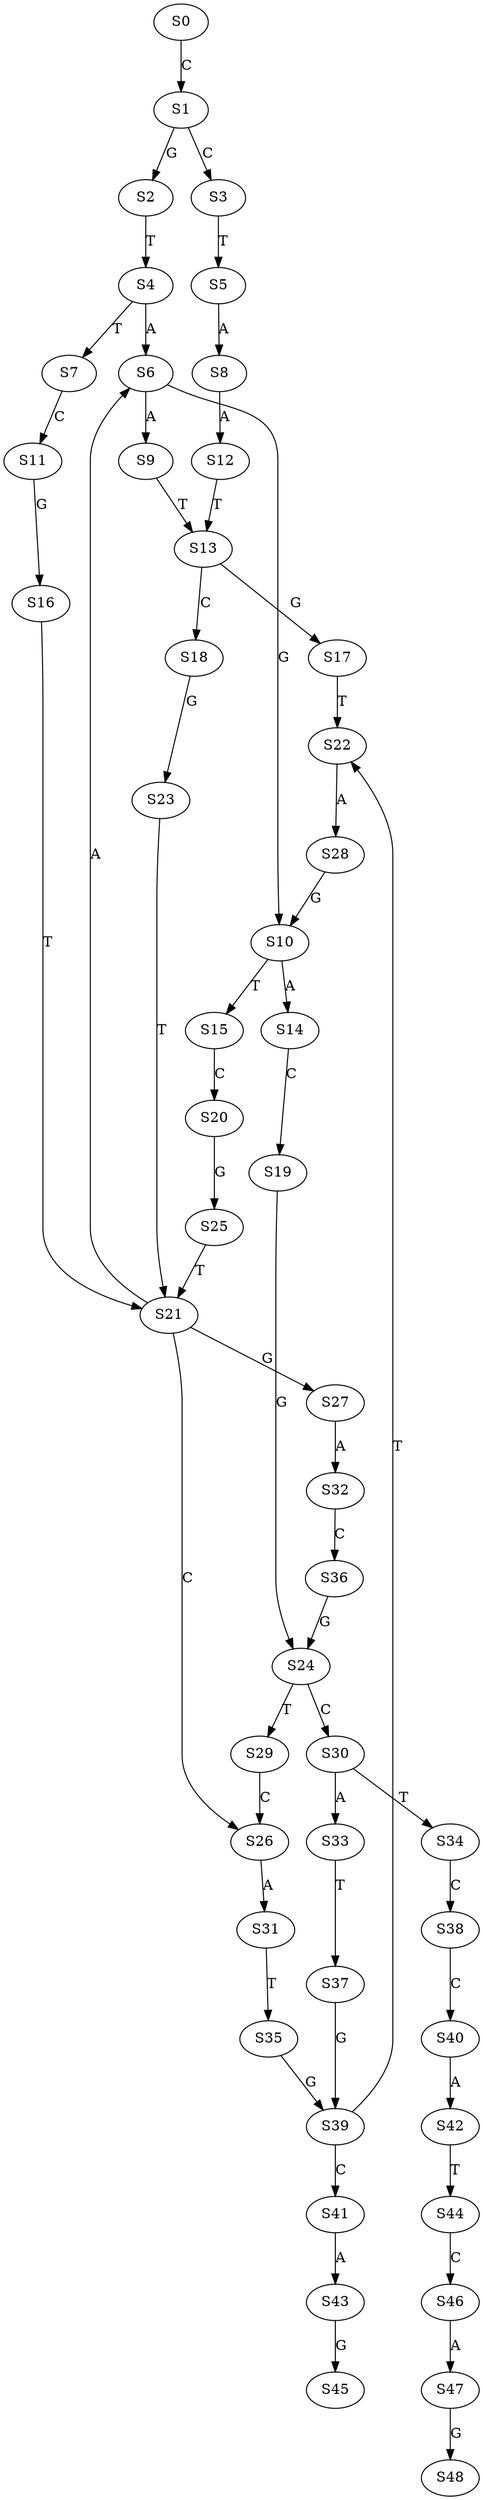 strict digraph  {
	S0 -> S1 [ label = C ];
	S1 -> S2 [ label = G ];
	S1 -> S3 [ label = C ];
	S2 -> S4 [ label = T ];
	S3 -> S5 [ label = T ];
	S4 -> S6 [ label = A ];
	S4 -> S7 [ label = T ];
	S5 -> S8 [ label = A ];
	S6 -> S9 [ label = A ];
	S6 -> S10 [ label = G ];
	S7 -> S11 [ label = C ];
	S8 -> S12 [ label = A ];
	S9 -> S13 [ label = T ];
	S10 -> S14 [ label = A ];
	S10 -> S15 [ label = T ];
	S11 -> S16 [ label = G ];
	S12 -> S13 [ label = T ];
	S13 -> S17 [ label = G ];
	S13 -> S18 [ label = C ];
	S14 -> S19 [ label = C ];
	S15 -> S20 [ label = C ];
	S16 -> S21 [ label = T ];
	S17 -> S22 [ label = T ];
	S18 -> S23 [ label = G ];
	S19 -> S24 [ label = G ];
	S20 -> S25 [ label = G ];
	S21 -> S6 [ label = A ];
	S21 -> S26 [ label = C ];
	S21 -> S27 [ label = G ];
	S22 -> S28 [ label = A ];
	S23 -> S21 [ label = T ];
	S24 -> S29 [ label = T ];
	S24 -> S30 [ label = C ];
	S25 -> S21 [ label = T ];
	S26 -> S31 [ label = A ];
	S27 -> S32 [ label = A ];
	S28 -> S10 [ label = G ];
	S29 -> S26 [ label = C ];
	S30 -> S33 [ label = A ];
	S30 -> S34 [ label = T ];
	S31 -> S35 [ label = T ];
	S32 -> S36 [ label = C ];
	S33 -> S37 [ label = T ];
	S34 -> S38 [ label = C ];
	S35 -> S39 [ label = G ];
	S36 -> S24 [ label = G ];
	S37 -> S39 [ label = G ];
	S38 -> S40 [ label = C ];
	S39 -> S41 [ label = C ];
	S39 -> S22 [ label = T ];
	S40 -> S42 [ label = A ];
	S41 -> S43 [ label = A ];
	S42 -> S44 [ label = T ];
	S43 -> S45 [ label = G ];
	S44 -> S46 [ label = C ];
	S46 -> S47 [ label = A ];
	S47 -> S48 [ label = G ];
}
